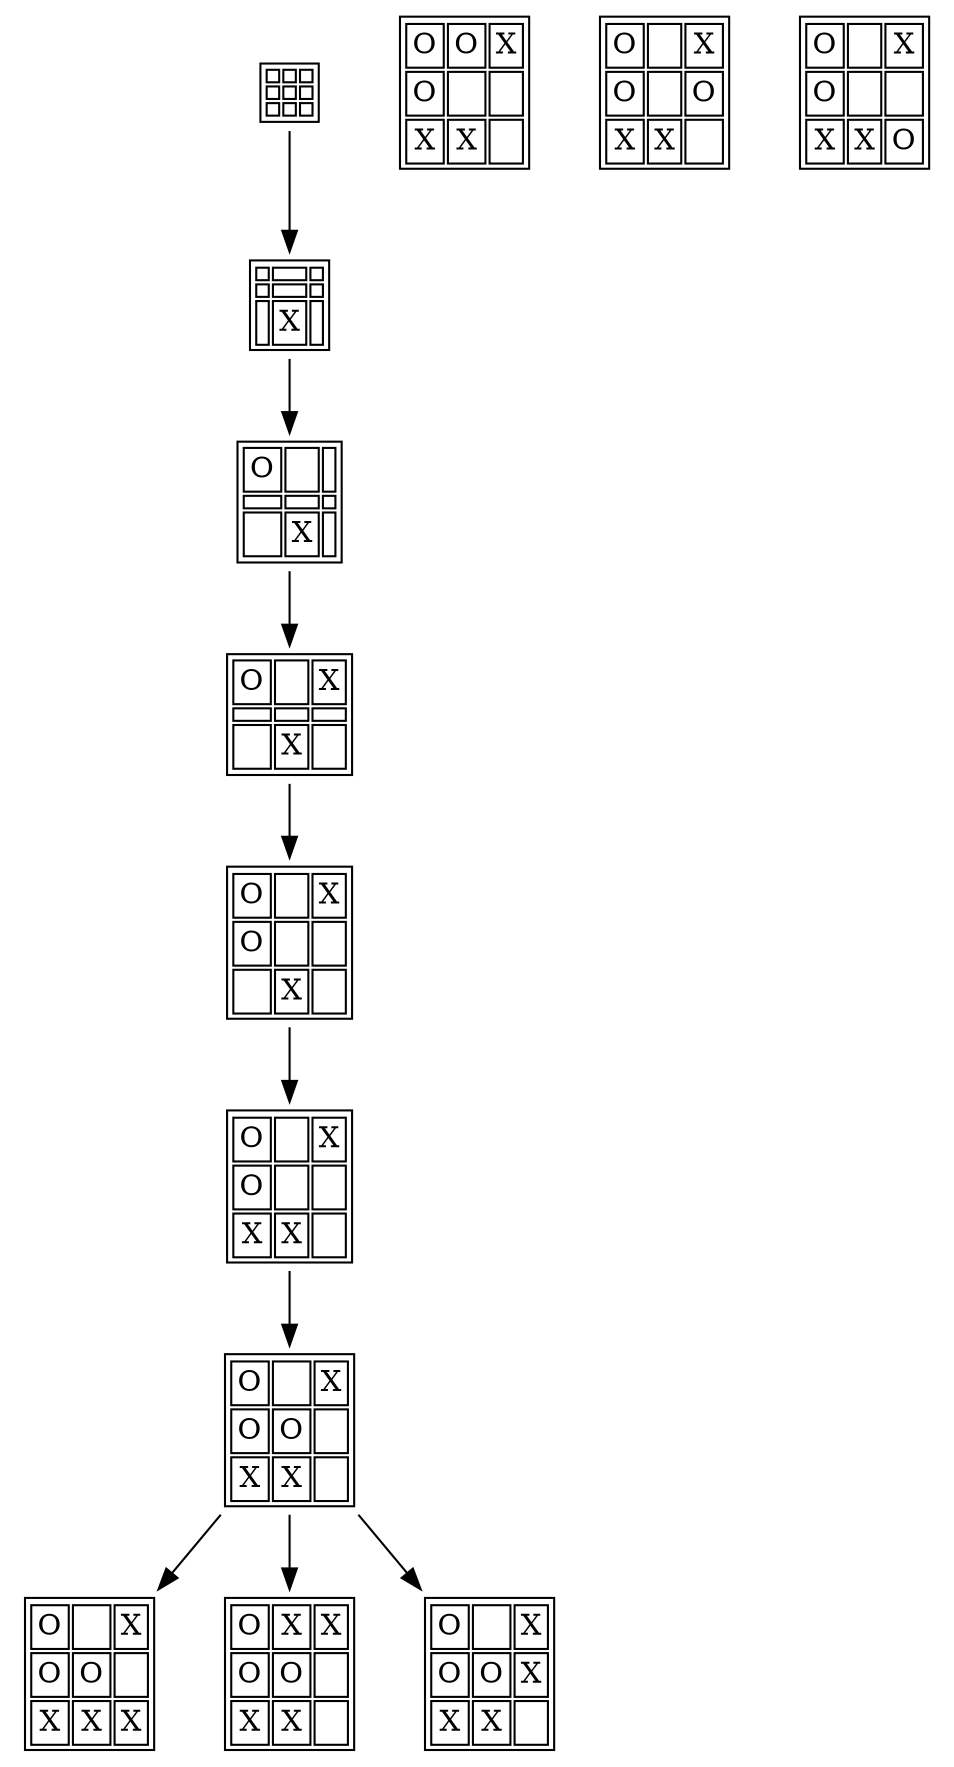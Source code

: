 digraph G {
  Empty [shape=none label=<
    <table>
      <tr><td></td><td></td><td></td></tr>
      <tr><td></td><td></td><td></td></tr>
      <tr><td></td><td></td><td></td></tr>
    </table>>];
  M1 [shape=none label=<
    <table>
      <tr><td></td><td></td><td></td></tr>
      <tr><td></td><td></td><td></td></tr>
      <tr><td></td><td>X</td><td></td></tr>
    </table>>];
  AI2 [shape=none label=<
    <table>
      <tr><td>O</td><td></td><td></td></tr>
      <tr><td></td><td></td><td></td></tr>
      <tr><td></td><td>X</td><td></td></tr>
    </table>>];
  M3 [shape=none label=<
    <table>
      <tr><td>O</td><td></td><td>X</td></tr>
      <tr><td></td><td></td><td></td></tr>
      <tr><td></td><td>X</td><td></td></tr>
    </table>>];
  AI4 [shape=none label=<
    <table>
      <tr><td>O</td><td></td><td>X</td></tr>
      <tr><td>O</td><td></td><td></td></tr>
      <tr><td></td><td>X</td><td></td></tr>
    </table>>];
  M5 [shape=none label=<
    <table>
      <tr><td>O</td><td></td><td>X</td></tr>
      <tr><td>O</td><td></td><td></td></tr>
      <tr><td>X</td><td>X</td><td></td></tr>
    </table>>];
  AI6 [shape=none label=<
    <table>
      <tr><td>O</td><td></td><td>X</td></tr>
      <tr><td>O</td><td>O</td><td></td></tr>
      <tr><td>X</td><td>X</td><td></td></tr>
    </table>>];
  H61 [shape=none label=<
    <table>
      <tr><td>O</td><td>O</td><td>X</td></tr>
      <tr><td>O</td><td></td><td></td></tr>
      <tr><td>X</td><td>X</td><td></td></tr>
    </table>>];
  H65 [shape=none label=<
    <table>
      <tr><td>O</td><td></td><td>X</td></tr>
      <tr><td>O</td><td></td><td>O</td></tr>
      <tr><td>X</td><td>X</td><td></td></tr>
    </table>>];
  H68 [shape=none label=<
    <table>
      <tr><td>O</td><td></td><td>X</td></tr>
      <tr><td>O</td><td></td><td></td></tr>
      <tr><td>X</td><td>X</td><td>O</td></tr>
    </table>>];
  M7 [shape=none label=<
    <table>
      <tr><td>O</td><td></td><td>X</td></tr>
      <tr><td>O</td><td>O</td><td></td></tr>
      <tr><td>X</td><td>X</td><td>X</td></tr>
    </table>>];
  H71 [shape=none label=<
    <table>
      <tr><td>O</td><td>X</td><td>X</td></tr>
      <tr><td>O</td><td>O</td><td></td></tr>
      <tr><td>X</td><td>X</td><td></td></tr>
    </table>>];
  H75 [shape=none label=<
    <table>
      <tr><td>O</td><td></td><td>X</td></tr>
      <tr><td>O</td><td>O</td><td>X</td></tr>
      <tr><td>X</td><td>X</td><td></td></tr>
    </table>>];
  Empty -> M1 -> AI2 -> M3 -> AI4 -> M5 -> AI6 -> { M7 H71 H75 };
}
